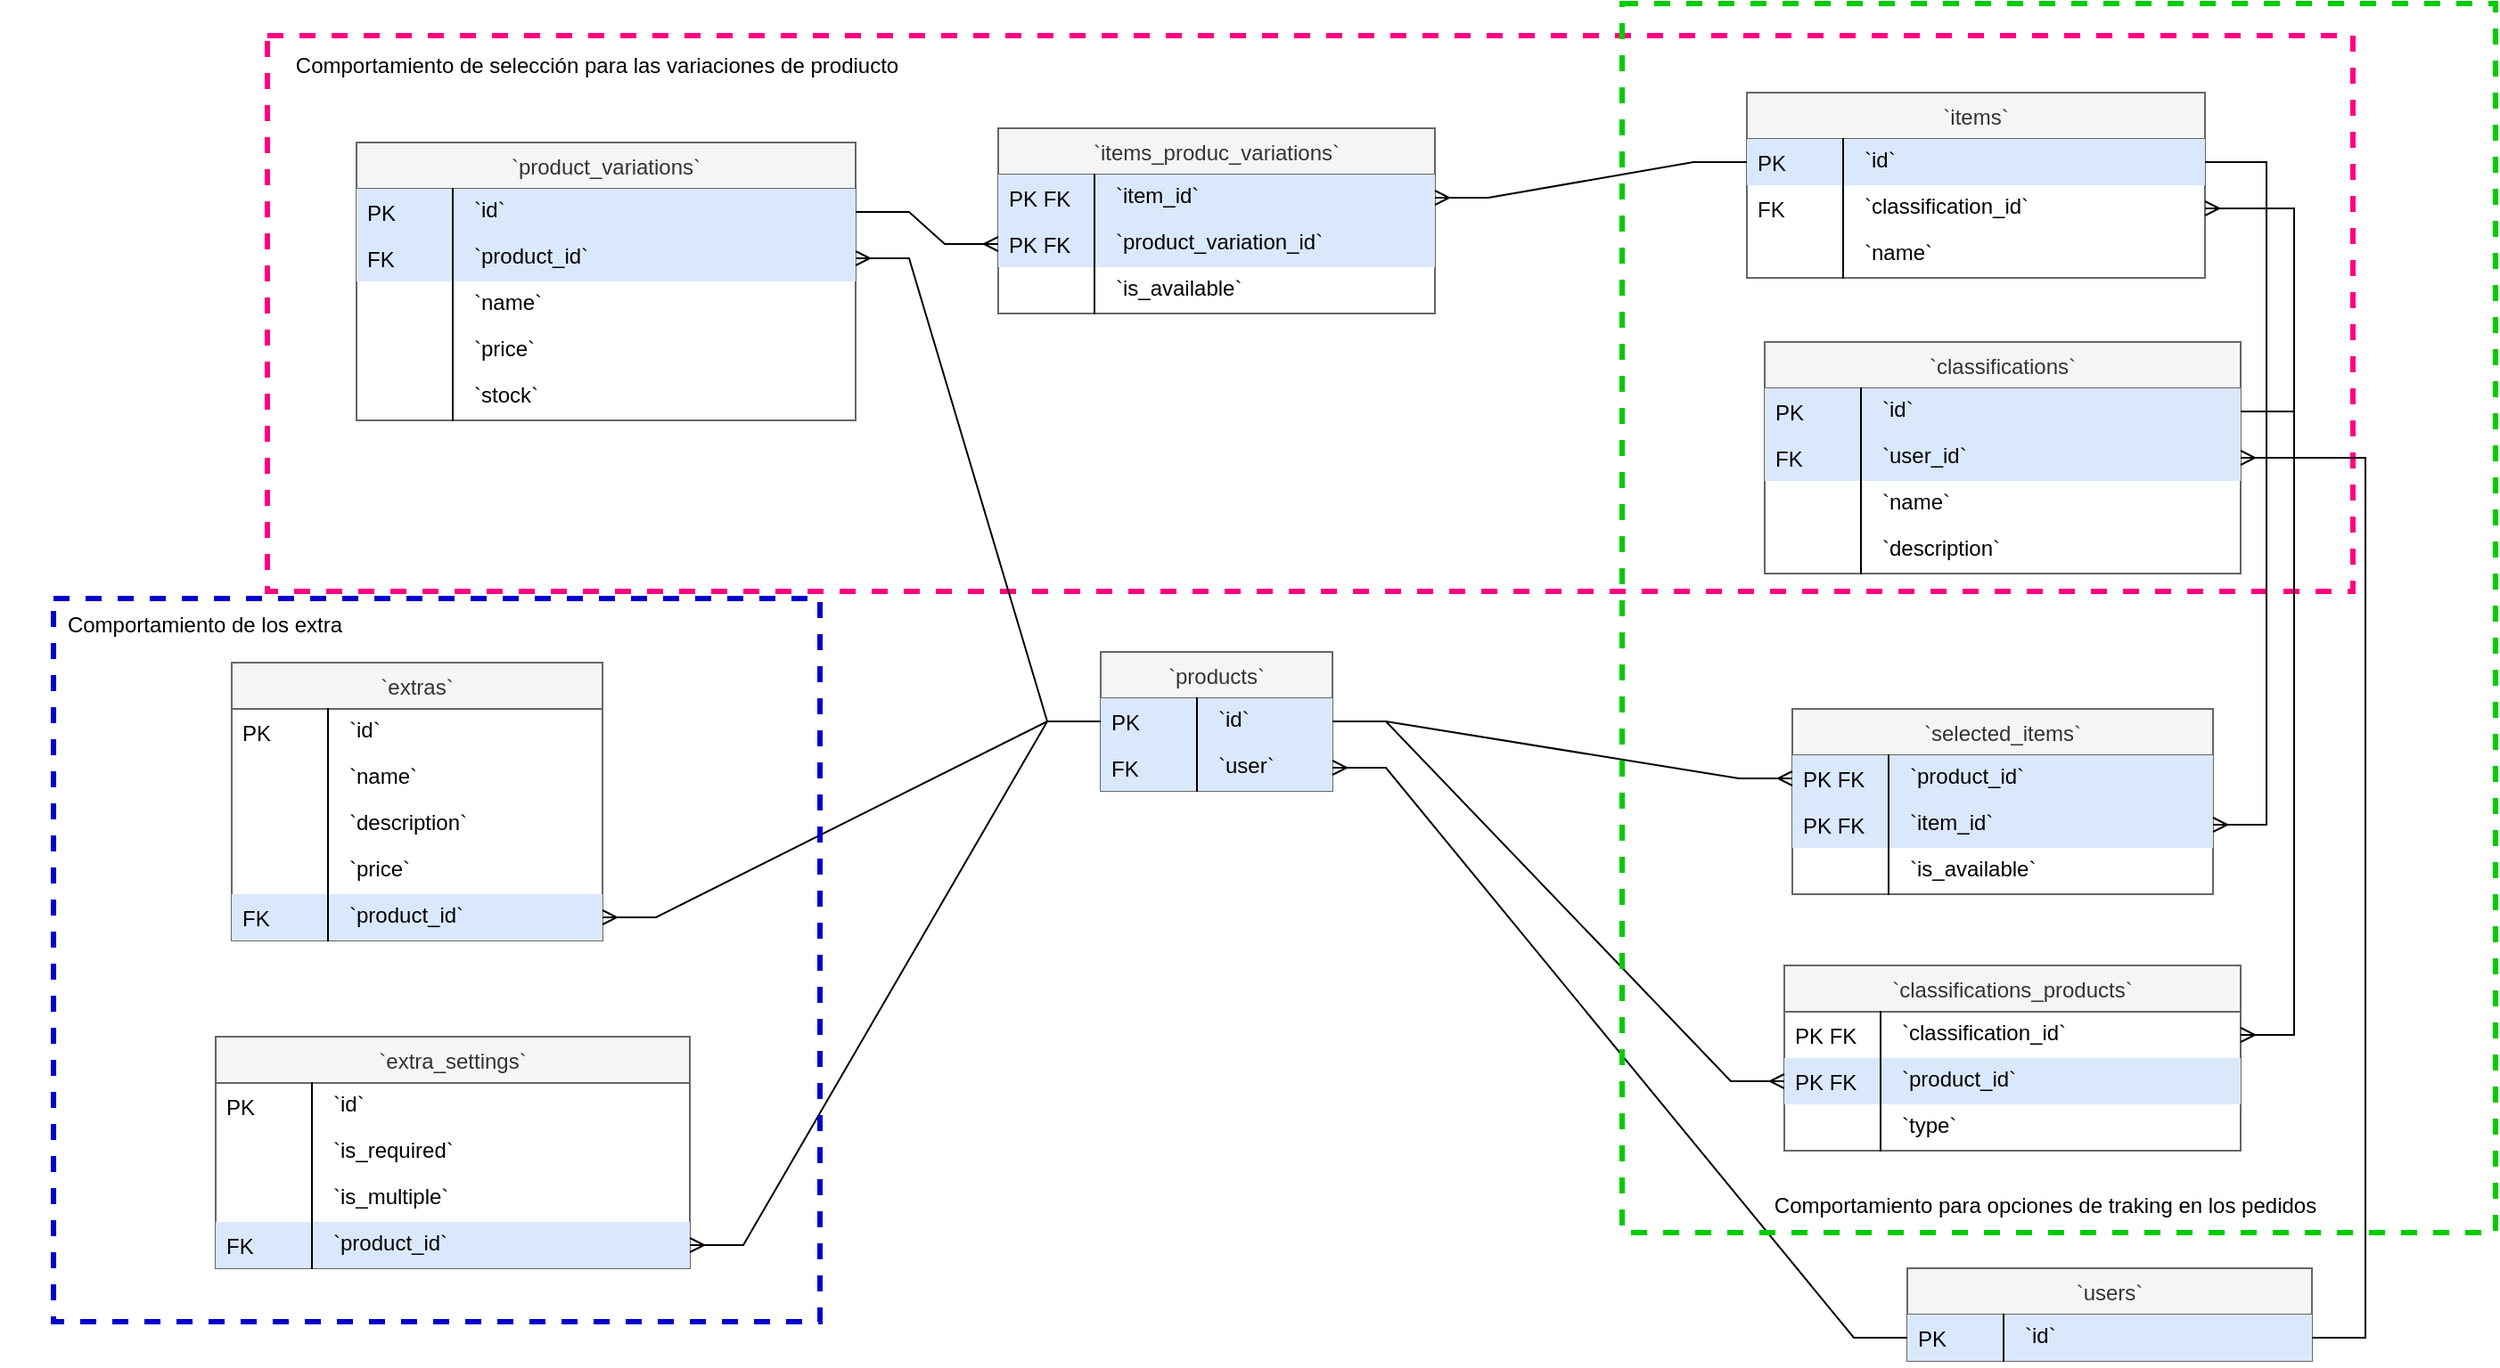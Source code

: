 <mxfile version="20.2.2" type="github"><diagram name="Page-1" id="2ca16b54-16f6-2749-3443-fa8db7711227"><mxGraphModel dx="1925" dy="1266" grid="1" gridSize="10" guides="1" tooltips="1" connect="1" arrows="1" fold="1" page="1" pageScale="1" pageWidth="1100" pageHeight="850" background="none" math="0" shadow="0"><root><mxCell id="0"/><mxCell id="1" parent="0"/><mxCell id="SzxPmB_g6BDU-4XdI-KN-95" value="" style="rounded=0;whiteSpace=wrap;html=1;strokeColor=#FF0080;fillColor=none;strokeWidth=3;dashed=1;" parent="1" vertex="1"><mxGeometry x="-380" y="-262" width="1170" height="312" as="geometry"/></mxCell><mxCell id="SzxPmB_g6BDU-4XdI-KN-1" value="`products`" style="swimlane;fontStyle=0;childLayout=stackLayout;horizontal=1;startSize=26;fillColor=#f5f5f5;horizontalStack=0;resizeParent=1;resizeLast=0;collapsible=1;marginBottom=0;swimlaneFillColor=default;align=center;fontColor=#333333;strokeColor=#666666;" parent="1" vertex="1"><mxGeometry x="87.5" y="84" width="130" height="78" as="geometry"/></mxCell><mxCell id="SzxPmB_g6BDU-4XdI-KN-2" value="`id`" style="shape=partialRectangle;top=0;left=0;right=0;bottom=0;align=left;verticalAlign=top;spacingTop=-2;fillColor=#dae8fc;spacingLeft=64;spacingRight=4;overflow=hidden;rotatable=0;points=[[0,0.5],[1,0.5]];portConstraint=eastwest;dropTarget=0;strokeColor=#6c8ebf;" parent="SzxPmB_g6BDU-4XdI-KN-1" vertex="1"><mxGeometry y="26" width="130" height="26" as="geometry"/></mxCell><mxCell id="SzxPmB_g6BDU-4XdI-KN-3" value="PK" style="shape=partialRectangle;top=0;left=0;bottom=0;fillColor=none;align=left;verticalAlign=middle;spacingLeft=4;spacingRight=4;overflow=hidden;rotatable=180;points=[];portConstraint=eastwest;part=1;" parent="SzxPmB_g6BDU-4XdI-KN-2" vertex="1" connectable="0"><mxGeometry width="54" height="26" as="geometry"/></mxCell><mxCell id="SzxPmB_g6BDU-4XdI-KN-4" value="`user`" style="shape=partialRectangle;top=0;left=0;right=0;bottom=0;align=left;verticalAlign=top;spacingTop=-2;fillColor=#dae8fc;spacingLeft=64;spacingRight=4;overflow=hidden;rotatable=0;points=[[0,0.5],[1,0.5]];portConstraint=eastwest;dropTarget=0;strokeColor=#6c8ebf;" parent="SzxPmB_g6BDU-4XdI-KN-1" vertex="1"><mxGeometry y="52" width="130" height="26" as="geometry"/></mxCell><mxCell id="SzxPmB_g6BDU-4XdI-KN-5" value="FK" style="shape=partialRectangle;top=0;left=0;bottom=0;fillColor=none;align=left;verticalAlign=middle;spacingLeft=4;spacingRight=4;overflow=hidden;rotatable=180;points=[];portConstraint=eastwest;part=1;" parent="SzxPmB_g6BDU-4XdI-KN-4" vertex="1" connectable="0"><mxGeometry width="54" height="26" as="geometry"/></mxCell><mxCell id="SzxPmB_g6BDU-4XdI-KN-6" value="`users`" style="swimlane;fontStyle=0;childLayout=stackLayout;horizontal=1;startSize=26;fillColor=#f5f5f5;horizontalStack=0;resizeParent=1;resizeLast=0;collapsible=1;marginBottom=0;swimlaneFillColor=default;align=center;fontColor=#333333;strokeColor=#666666;" parent="1" vertex="1"><mxGeometry x="540" y="430" width="227" height="52" as="geometry"/></mxCell><mxCell id="SzxPmB_g6BDU-4XdI-KN-7" value="`id`" style="shape=partialRectangle;top=0;left=0;right=0;bottom=0;align=left;verticalAlign=top;spacingTop=-2;fillColor=#dae8fc;spacingLeft=64;spacingRight=4;overflow=hidden;rotatable=0;points=[[0,0.5],[1,0.5]];portConstraint=eastwest;dropTarget=0;strokeColor=#6c8ebf;" parent="SzxPmB_g6BDU-4XdI-KN-6" vertex="1"><mxGeometry y="26" width="227" height="26" as="geometry"/></mxCell><mxCell id="SzxPmB_g6BDU-4XdI-KN-8" value="PK" style="shape=partialRectangle;top=0;left=0;bottom=0;fillColor=none;align=left;verticalAlign=middle;spacingLeft=4;spacingRight=4;overflow=hidden;rotatable=180;points=[];portConstraint=eastwest;part=1;" parent="SzxPmB_g6BDU-4XdI-KN-7" vertex="1" connectable="0"><mxGeometry width="54" height="26" as="geometry"/></mxCell><mxCell id="SzxPmB_g6BDU-4XdI-KN-9" value="`extras`" style="swimlane;fontStyle=0;childLayout=stackLayout;horizontal=1;startSize=26;fillColor=#f5f5f5;horizontalStack=0;resizeParent=1;resizeLast=0;collapsible=1;marginBottom=0;swimlaneFillColor=default;align=center;fontColor=#333333;strokeColor=#666666;" parent="1" vertex="1"><mxGeometry x="-400" y="90" width="208" height="156" as="geometry"/></mxCell><mxCell id="SzxPmB_g6BDU-4XdI-KN-10" value="`id`" style="shape=partialRectangle;top=0;left=0;right=0;bottom=0;align=left;verticalAlign=top;spacingTop=-2;fillColor=none;spacingLeft=64;spacingRight=4;overflow=hidden;rotatable=0;points=[[0,0.5],[1,0.5]];portConstraint=eastwest;dropTarget=0;" parent="SzxPmB_g6BDU-4XdI-KN-9" vertex="1"><mxGeometry y="26" width="208" height="26" as="geometry"/></mxCell><mxCell id="SzxPmB_g6BDU-4XdI-KN-11" value="PK" style="shape=partialRectangle;top=0;left=0;bottom=0;fillColor=none;align=left;verticalAlign=middle;spacingLeft=4;spacingRight=4;overflow=hidden;rotatable=180;points=[];portConstraint=eastwest;part=1;" parent="SzxPmB_g6BDU-4XdI-KN-10" vertex="1" connectable="0"><mxGeometry width="54" height="26" as="geometry"/></mxCell><mxCell id="SzxPmB_g6BDU-4XdI-KN-12" value="`name`" style="shape=partialRectangle;top=0;left=0;right=0;bottom=0;align=left;verticalAlign=top;spacingTop=-2;fillColor=none;spacingLeft=64;spacingRight=4;overflow=hidden;rotatable=0;points=[[0,0.5],[1,0.5]];portConstraint=eastwest;dropTarget=0;" parent="SzxPmB_g6BDU-4XdI-KN-9" vertex="1"><mxGeometry y="52" width="208" height="26" as="geometry"/></mxCell><mxCell id="SzxPmB_g6BDU-4XdI-KN-13" value="" style="shape=partialRectangle;top=0;left=0;bottom=0;fillColor=none;align=left;verticalAlign=middle;spacingLeft=4;spacingRight=4;overflow=hidden;rotatable=180;points=[];portConstraint=eastwest;part=1;" parent="SzxPmB_g6BDU-4XdI-KN-12" vertex="1" connectable="0"><mxGeometry width="54" height="26" as="geometry"/></mxCell><mxCell id="SzxPmB_g6BDU-4XdI-KN-14" value="`description`" style="shape=partialRectangle;top=0;left=0;right=0;bottom=0;align=left;verticalAlign=top;spacingTop=-2;fillColor=none;spacingLeft=64;spacingRight=4;overflow=hidden;rotatable=0;points=[[0,0.5],[1,0.5]];portConstraint=eastwest;dropTarget=0;" parent="SzxPmB_g6BDU-4XdI-KN-9" vertex="1"><mxGeometry y="78" width="208" height="26" as="geometry"/></mxCell><mxCell id="SzxPmB_g6BDU-4XdI-KN-15" value="" style="shape=partialRectangle;top=0;left=0;bottom=0;fillColor=none;align=left;verticalAlign=middle;spacingLeft=4;spacingRight=4;overflow=hidden;rotatable=180;points=[];portConstraint=eastwest;part=1;" parent="SzxPmB_g6BDU-4XdI-KN-14" vertex="1" connectable="0"><mxGeometry width="54" height="26" as="geometry"/></mxCell><mxCell id="SzxPmB_g6BDU-4XdI-KN-16" value="`price`" style="shape=partialRectangle;top=0;left=0;right=0;bottom=0;align=left;verticalAlign=top;spacingTop=-2;fillColor=none;spacingLeft=64;spacingRight=4;overflow=hidden;rotatable=0;points=[[0,0.5],[1,0.5]];portConstraint=eastwest;dropTarget=0;" parent="SzxPmB_g6BDU-4XdI-KN-9" vertex="1"><mxGeometry y="104" width="208" height="26" as="geometry"/></mxCell><mxCell id="SzxPmB_g6BDU-4XdI-KN-17" value="" style="shape=partialRectangle;top=0;left=0;bottom=0;fillColor=none;align=left;verticalAlign=middle;spacingLeft=4;spacingRight=4;overflow=hidden;rotatable=180;points=[];portConstraint=eastwest;part=1;" parent="SzxPmB_g6BDU-4XdI-KN-16" vertex="1" connectable="0"><mxGeometry width="54" height="26" as="geometry"/></mxCell><mxCell id="SzxPmB_g6BDU-4XdI-KN-18" value="`product_id`" style="shape=partialRectangle;top=0;left=0;right=0;bottom=0;align=left;verticalAlign=top;spacingTop=-2;fillColor=#dae8fc;spacingLeft=64;spacingRight=4;overflow=hidden;rotatable=0;points=[[0,0.5],[1,0.5]];portConstraint=eastwest;dropTarget=0;strokeColor=#6c8ebf;" parent="SzxPmB_g6BDU-4XdI-KN-9" vertex="1"><mxGeometry y="130" width="208" height="26" as="geometry"/></mxCell><mxCell id="SzxPmB_g6BDU-4XdI-KN-19" value="FK" style="shape=partialRectangle;top=0;left=0;bottom=0;fillColor=none;align=left;verticalAlign=middle;spacingLeft=4;spacingRight=4;overflow=hidden;rotatable=180;points=[];portConstraint=eastwest;part=1;" parent="SzxPmB_g6BDU-4XdI-KN-18" vertex="1" connectable="0"><mxGeometry width="54" height="26" as="geometry"/></mxCell><mxCell id="SzxPmB_g6BDU-4XdI-KN-20" value="`extra_settings`" style="swimlane;fontStyle=0;childLayout=stackLayout;horizontal=1;startSize=26;fillColor=#f5f5f5;horizontalStack=0;resizeParent=1;resizeLast=0;collapsible=1;marginBottom=0;swimlaneFillColor=default;align=center;fontColor=#333333;strokeColor=#666666;" parent="1" vertex="1"><mxGeometry x="-409" y="300" width="266" height="130" as="geometry"/></mxCell><mxCell id="SzxPmB_g6BDU-4XdI-KN-21" value="`id`" style="shape=partialRectangle;top=0;left=0;right=0;bottom=0;align=left;verticalAlign=top;spacingTop=-2;fillColor=none;spacingLeft=64;spacingRight=4;overflow=hidden;rotatable=0;points=[[0,0.5],[1,0.5]];portConstraint=eastwest;dropTarget=0;" parent="SzxPmB_g6BDU-4XdI-KN-20" vertex="1"><mxGeometry y="26" width="266" height="26" as="geometry"/></mxCell><mxCell id="SzxPmB_g6BDU-4XdI-KN-22" value="PK" style="shape=partialRectangle;top=0;left=0;bottom=0;fillColor=none;align=left;verticalAlign=middle;spacingLeft=4;spacingRight=4;overflow=hidden;rotatable=180;points=[];portConstraint=eastwest;part=1;" parent="SzxPmB_g6BDU-4XdI-KN-21" vertex="1" connectable="0"><mxGeometry width="54" height="26" as="geometry"/></mxCell><mxCell id="SzxPmB_g6BDU-4XdI-KN-23" value="`is_required`" style="shape=partialRectangle;top=0;left=0;right=0;bottom=0;align=left;verticalAlign=top;spacingTop=-2;fillColor=none;spacingLeft=64;spacingRight=4;overflow=hidden;rotatable=0;points=[[0,0.5],[1,0.5]];portConstraint=eastwest;dropTarget=0;" parent="SzxPmB_g6BDU-4XdI-KN-20" vertex="1"><mxGeometry y="52" width="266" height="26" as="geometry"/></mxCell><mxCell id="SzxPmB_g6BDU-4XdI-KN-24" value="" style="shape=partialRectangle;top=0;left=0;bottom=0;fillColor=none;align=left;verticalAlign=middle;spacingLeft=4;spacingRight=4;overflow=hidden;rotatable=180;points=[];portConstraint=eastwest;part=1;" parent="SzxPmB_g6BDU-4XdI-KN-23" vertex="1" connectable="0"><mxGeometry width="54" height="26" as="geometry"/></mxCell><mxCell id="SzxPmB_g6BDU-4XdI-KN-25" value="`is_multiple`" style="shape=partialRectangle;top=0;left=0;right=0;bottom=0;align=left;verticalAlign=top;spacingTop=-2;fillColor=none;spacingLeft=64;spacingRight=4;overflow=hidden;rotatable=0;points=[[0,0.5],[1,0.5]];portConstraint=eastwest;dropTarget=0;" parent="SzxPmB_g6BDU-4XdI-KN-20" vertex="1"><mxGeometry y="78" width="266" height="26" as="geometry"/></mxCell><mxCell id="SzxPmB_g6BDU-4XdI-KN-26" value="" style="shape=partialRectangle;top=0;left=0;bottom=0;fillColor=none;align=left;verticalAlign=middle;spacingLeft=4;spacingRight=4;overflow=hidden;rotatable=180;points=[];portConstraint=eastwest;part=1;" parent="SzxPmB_g6BDU-4XdI-KN-25" vertex="1" connectable="0"><mxGeometry width="54" height="26" as="geometry"/></mxCell><mxCell id="SzxPmB_g6BDU-4XdI-KN-27" value="`product_id`" style="shape=partialRectangle;top=0;left=0;right=0;bottom=0;align=left;verticalAlign=top;spacingTop=-2;fillColor=#dae8fc;spacingLeft=64;spacingRight=4;overflow=hidden;rotatable=0;points=[[0,0.5],[1,0.5]];portConstraint=eastwest;dropTarget=0;strokeColor=#6c8ebf;" parent="SzxPmB_g6BDU-4XdI-KN-20" vertex="1"><mxGeometry y="104" width="266" height="26" as="geometry"/></mxCell><mxCell id="SzxPmB_g6BDU-4XdI-KN-28" value="FK" style="shape=partialRectangle;top=0;left=0;bottom=0;fillColor=none;align=left;verticalAlign=middle;spacingLeft=4;spacingRight=4;overflow=hidden;rotatable=180;points=[];portConstraint=eastwest;part=1;" parent="SzxPmB_g6BDU-4XdI-KN-27" vertex="1" connectable="0"><mxGeometry width="54" height="26" as="geometry"/></mxCell><mxCell id="SzxPmB_g6BDU-4XdI-KN-29" value="`classifications`" style="swimlane;fontStyle=0;childLayout=stackLayout;horizontal=1;startSize=26;fillColor=#f5f5f5;horizontalStack=0;resizeParent=1;resizeLast=0;collapsible=1;marginBottom=0;swimlaneFillColor=default;align=center;fontColor=#333333;strokeColor=#666666;" parent="1" vertex="1"><mxGeometry x="460" y="-90" width="267" height="130" as="geometry"/></mxCell><mxCell id="SzxPmB_g6BDU-4XdI-KN-30" value="`id`" style="shape=partialRectangle;top=0;left=0;right=0;bottom=0;align=left;verticalAlign=top;spacingTop=-2;fillColor=#dae8fc;spacingLeft=64;spacingRight=4;overflow=hidden;rotatable=0;points=[[0,0.5],[1,0.5]];portConstraint=eastwest;dropTarget=0;strokeColor=#6c8ebf;" parent="SzxPmB_g6BDU-4XdI-KN-29" vertex="1"><mxGeometry y="26" width="267" height="26" as="geometry"/></mxCell><mxCell id="SzxPmB_g6BDU-4XdI-KN-31" value="PK" style="shape=partialRectangle;top=0;left=0;bottom=0;fillColor=none;align=left;verticalAlign=middle;spacingLeft=4;spacingRight=4;overflow=hidden;rotatable=180;points=[];portConstraint=eastwest;part=1;" parent="SzxPmB_g6BDU-4XdI-KN-30" vertex="1" connectable="0"><mxGeometry width="54" height="26" as="geometry"/></mxCell><mxCell id="SzxPmB_g6BDU-4XdI-KN-32" value="`user_id`" style="shape=partialRectangle;top=0;left=0;right=0;bottom=0;align=left;verticalAlign=top;spacingTop=-2;fillColor=#dae8fc;spacingLeft=64;spacingRight=4;overflow=hidden;rotatable=0;points=[[0,0.5],[1,0.5]];portConstraint=eastwest;dropTarget=0;strokeColor=#6c8ebf;" parent="SzxPmB_g6BDU-4XdI-KN-29" vertex="1"><mxGeometry y="52" width="267" height="26" as="geometry"/></mxCell><mxCell id="SzxPmB_g6BDU-4XdI-KN-33" value="FK" style="shape=partialRectangle;top=0;left=0;bottom=0;fillColor=none;align=left;verticalAlign=middle;spacingLeft=4;spacingRight=4;overflow=hidden;rotatable=180;points=[];portConstraint=eastwest;part=1;" parent="SzxPmB_g6BDU-4XdI-KN-32" vertex="1" connectable="0"><mxGeometry width="54" height="26" as="geometry"/></mxCell><mxCell id="SzxPmB_g6BDU-4XdI-KN-34" value="`name`" style="shape=partialRectangle;top=0;left=0;right=0;bottom=0;align=left;verticalAlign=top;spacingTop=-2;fillColor=none;spacingLeft=64;spacingRight=4;overflow=hidden;rotatable=0;points=[[0,0.5],[1,0.5]];portConstraint=eastwest;dropTarget=0;" parent="SzxPmB_g6BDU-4XdI-KN-29" vertex="1"><mxGeometry y="78" width="267" height="26" as="geometry"/></mxCell><mxCell id="SzxPmB_g6BDU-4XdI-KN-35" value="" style="shape=partialRectangle;top=0;left=0;bottom=0;fillColor=none;align=left;verticalAlign=middle;spacingLeft=4;spacingRight=4;overflow=hidden;rotatable=180;points=[];portConstraint=eastwest;part=1;" parent="SzxPmB_g6BDU-4XdI-KN-34" vertex="1" connectable="0"><mxGeometry width="54" height="26" as="geometry"/></mxCell><mxCell id="SzxPmB_g6BDU-4XdI-KN-36" value="`description`" style="shape=partialRectangle;top=0;left=0;right=0;bottom=0;align=left;verticalAlign=top;spacingTop=-2;fillColor=none;spacingLeft=64;spacingRight=4;overflow=hidden;rotatable=0;points=[[0,0.5],[1,0.5]];portConstraint=eastwest;dropTarget=0;" parent="SzxPmB_g6BDU-4XdI-KN-29" vertex="1"><mxGeometry y="104" width="267" height="26" as="geometry"/></mxCell><mxCell id="SzxPmB_g6BDU-4XdI-KN-37" value="" style="shape=partialRectangle;top=0;left=0;bottom=0;fillColor=none;align=left;verticalAlign=middle;spacingLeft=4;spacingRight=4;overflow=hidden;rotatable=180;points=[];portConstraint=eastwest;part=1;" parent="SzxPmB_g6BDU-4XdI-KN-36" vertex="1" connectable="0"><mxGeometry width="54" height="26" as="geometry"/></mxCell><mxCell id="SzxPmB_g6BDU-4XdI-KN-38" value="`items`" style="swimlane;fontStyle=0;childLayout=stackLayout;horizontal=1;startSize=26;horizontalStack=0;resizeParent=1;resizeLast=0;collapsible=1;marginBottom=0;swimlaneFillColor=default;align=center;fillColor=#f5f5f5;fontColor=#333333;strokeColor=#666666;" parent="1" vertex="1"><mxGeometry x="450" y="-230" width="257" height="104" as="geometry"/></mxCell><mxCell id="SzxPmB_g6BDU-4XdI-KN-39" value="`id`" style="shape=partialRectangle;top=0;left=0;right=0;bottom=0;align=left;verticalAlign=top;spacingTop=-2;fillColor=#dae8fc;spacingLeft=64;spacingRight=4;overflow=hidden;rotatable=0;points=[[0,0.5],[1,0.5]];portConstraint=eastwest;dropTarget=0;strokeColor=#6c8ebf;" parent="SzxPmB_g6BDU-4XdI-KN-38" vertex="1"><mxGeometry y="26" width="257" height="26" as="geometry"/></mxCell><mxCell id="SzxPmB_g6BDU-4XdI-KN-40" value="PK" style="shape=partialRectangle;top=0;left=0;bottom=0;fillColor=none;align=left;verticalAlign=middle;spacingLeft=4;spacingRight=4;overflow=hidden;rotatable=180;points=[];portConstraint=eastwest;part=1;" parent="SzxPmB_g6BDU-4XdI-KN-39" vertex="1" connectable="0"><mxGeometry width="54" height="26" as="geometry"/></mxCell><mxCell id="SzxPmB_g6BDU-4XdI-KN-41" value="`classification_id`" style="shape=partialRectangle;top=0;left=0;right=0;bottom=0;align=left;verticalAlign=top;spacingTop=-2;fillColor=none;spacingLeft=64;spacingRight=4;overflow=hidden;rotatable=0;points=[[0,0.5],[1,0.5]];portConstraint=eastwest;dropTarget=0;" parent="SzxPmB_g6BDU-4XdI-KN-38" vertex="1"><mxGeometry y="52" width="257" height="26" as="geometry"/></mxCell><mxCell id="SzxPmB_g6BDU-4XdI-KN-42" value="FK" style="shape=partialRectangle;top=0;left=0;bottom=0;fillColor=none;align=left;verticalAlign=middle;spacingLeft=4;spacingRight=4;overflow=hidden;rotatable=180;points=[];portConstraint=eastwest;part=1;" parent="SzxPmB_g6BDU-4XdI-KN-41" vertex="1" connectable="0"><mxGeometry width="54" height="26" as="geometry"/></mxCell><mxCell id="SzxPmB_g6BDU-4XdI-KN-43" value="`name`" style="shape=partialRectangle;top=0;left=0;right=0;bottom=0;align=left;verticalAlign=top;spacingTop=-2;fillColor=none;spacingLeft=64;spacingRight=4;overflow=hidden;rotatable=0;points=[[0,0.5],[1,0.5]];portConstraint=eastwest;dropTarget=0;" parent="SzxPmB_g6BDU-4XdI-KN-38" vertex="1"><mxGeometry y="78" width="257" height="26" as="geometry"/></mxCell><mxCell id="SzxPmB_g6BDU-4XdI-KN-44" value="" style="shape=partialRectangle;top=0;left=0;bottom=0;fillColor=none;align=left;verticalAlign=middle;spacingLeft=4;spacingRight=4;overflow=hidden;rotatable=180;points=[];portConstraint=eastwest;part=1;" parent="SzxPmB_g6BDU-4XdI-KN-43" vertex="1" connectable="0"><mxGeometry width="54" height="26" as="geometry"/></mxCell><mxCell id="SzxPmB_g6BDU-4XdI-KN-52" value="`selected_items`" style="swimlane;fontStyle=0;childLayout=stackLayout;horizontal=1;startSize=26;fillColor=#f5f5f5;horizontalStack=0;resizeParent=1;resizeLast=0;collapsible=1;marginBottom=0;swimlaneFillColor=default;align=center;fontColor=#333333;strokeColor=#666666;" parent="1" vertex="1"><mxGeometry x="475.5" y="116" width="236" height="104" as="geometry"/></mxCell><mxCell id="SzxPmB_g6BDU-4XdI-KN-53" value="`product_id`" style="shape=partialRectangle;top=0;left=0;right=0;bottom=0;align=left;verticalAlign=top;spacingTop=-2;fillColor=#dae8fc;spacingLeft=64;spacingRight=4;overflow=hidden;rotatable=0;points=[[0,0.5],[1,0.5]];portConstraint=eastwest;dropTarget=0;strokeColor=#6c8ebf;" parent="SzxPmB_g6BDU-4XdI-KN-52" vertex="1"><mxGeometry y="26" width="236" height="26" as="geometry"/></mxCell><mxCell id="SzxPmB_g6BDU-4XdI-KN-54" value="PK FK" style="shape=partialRectangle;top=0;left=0;bottom=0;fillColor=none;align=left;verticalAlign=middle;spacingLeft=4;spacingRight=4;overflow=hidden;rotatable=180;points=[];portConstraint=eastwest;part=1;" parent="SzxPmB_g6BDU-4XdI-KN-53" vertex="1" connectable="0"><mxGeometry width="54" height="26" as="geometry"/></mxCell><mxCell id="SzxPmB_g6BDU-4XdI-KN-55" value="`item_id`" style="shape=partialRectangle;top=0;left=0;right=0;bottom=0;align=left;verticalAlign=top;spacingTop=-2;fillColor=#dae8fc;spacingLeft=64;spacingRight=4;overflow=hidden;rotatable=0;points=[[0,0.5],[1,0.5]];portConstraint=eastwest;dropTarget=0;strokeColor=#6c8ebf;" parent="SzxPmB_g6BDU-4XdI-KN-52" vertex="1"><mxGeometry y="52" width="236" height="26" as="geometry"/></mxCell><mxCell id="SzxPmB_g6BDU-4XdI-KN-56" value="PK FK" style="shape=partialRectangle;top=0;left=0;bottom=0;fillColor=none;align=left;verticalAlign=middle;spacingLeft=4;spacingRight=4;overflow=hidden;rotatable=180;points=[];portConstraint=eastwest;part=1;" parent="SzxPmB_g6BDU-4XdI-KN-55" vertex="1" connectable="0"><mxGeometry width="54" height="26" as="geometry"/></mxCell><mxCell id="SzxPmB_g6BDU-4XdI-KN-57" value="`is_available`" style="shape=partialRectangle;top=0;left=0;right=0;bottom=0;align=left;verticalAlign=top;spacingTop=-2;fillColor=none;spacingLeft=64;spacingRight=4;overflow=hidden;rotatable=0;points=[[0,0.5],[1,0.5]];portConstraint=eastwest;dropTarget=0;" parent="SzxPmB_g6BDU-4XdI-KN-52" vertex="1"><mxGeometry y="78" width="236" height="26" as="geometry"/></mxCell><mxCell id="SzxPmB_g6BDU-4XdI-KN-58" value="" style="shape=partialRectangle;top=0;left=0;bottom=0;fillColor=none;align=left;verticalAlign=middle;spacingLeft=4;spacingRight=4;overflow=hidden;rotatable=180;points=[];portConstraint=eastwest;part=1;" parent="SzxPmB_g6BDU-4XdI-KN-57" vertex="1" connectable="0"><mxGeometry width="54" height="26" as="geometry"/></mxCell><mxCell id="SzxPmB_g6BDU-4XdI-KN-59" value="`product_variations`" style="swimlane;fontStyle=0;childLayout=stackLayout;horizontal=1;startSize=26;fillColor=#f5f5f5;horizontalStack=0;resizeParent=1;resizeLast=0;collapsible=1;marginBottom=0;swimlaneFillColor=default;align=center;fontColor=#333333;strokeColor=#666666;" parent="1" vertex="1"><mxGeometry x="-330" y="-202" width="280" height="156" as="geometry"/></mxCell><mxCell id="SzxPmB_g6BDU-4XdI-KN-60" value="`id`" style="shape=partialRectangle;top=0;left=0;right=0;bottom=0;align=left;verticalAlign=top;spacingTop=-2;fillColor=#dae8fc;spacingLeft=64;spacingRight=4;overflow=hidden;rotatable=0;points=[[0,0.5],[1,0.5]];portConstraint=eastwest;dropTarget=0;strokeColor=#6c8ebf;" parent="SzxPmB_g6BDU-4XdI-KN-59" vertex="1"><mxGeometry y="26" width="280" height="26" as="geometry"/></mxCell><mxCell id="SzxPmB_g6BDU-4XdI-KN-61" value="PK" style="shape=partialRectangle;top=0;left=0;bottom=0;fillColor=none;align=left;verticalAlign=middle;spacingLeft=4;spacingRight=4;overflow=hidden;rotatable=180;points=[];portConstraint=eastwest;part=1;" parent="SzxPmB_g6BDU-4XdI-KN-60" vertex="1" connectable="0"><mxGeometry width="54" height="26" as="geometry"/></mxCell><mxCell id="SzxPmB_g6BDU-4XdI-KN-62" value="`product_id`" style="shape=partialRectangle;top=0;left=0;right=0;bottom=0;align=left;verticalAlign=top;spacingTop=-2;fillColor=#dae8fc;spacingLeft=64;spacingRight=4;overflow=hidden;rotatable=0;points=[[0,0.5],[1,0.5]];portConstraint=eastwest;dropTarget=0;strokeColor=#6c8ebf;" parent="SzxPmB_g6BDU-4XdI-KN-59" vertex="1"><mxGeometry y="52" width="280" height="26" as="geometry"/></mxCell><mxCell id="SzxPmB_g6BDU-4XdI-KN-63" value="FK" style="shape=partialRectangle;top=0;left=0;bottom=0;fillColor=none;align=left;verticalAlign=middle;spacingLeft=4;spacingRight=4;overflow=hidden;rotatable=180;points=[];portConstraint=eastwest;part=1;" parent="SzxPmB_g6BDU-4XdI-KN-62" vertex="1" connectable="0"><mxGeometry width="54" height="26" as="geometry"/></mxCell><mxCell id="SzxPmB_g6BDU-4XdI-KN-64" value="`name`" style="shape=partialRectangle;top=0;left=0;right=0;bottom=0;align=left;verticalAlign=top;spacingTop=-2;fillColor=none;spacingLeft=64;spacingRight=4;overflow=hidden;rotatable=0;points=[[0,0.5],[1,0.5]];portConstraint=eastwest;dropTarget=0;" parent="SzxPmB_g6BDU-4XdI-KN-59" vertex="1"><mxGeometry y="78" width="280" height="26" as="geometry"/></mxCell><mxCell id="SzxPmB_g6BDU-4XdI-KN-65" value="" style="shape=partialRectangle;top=0;left=0;bottom=0;fillColor=none;align=left;verticalAlign=middle;spacingLeft=4;spacingRight=4;overflow=hidden;rotatable=180;points=[];portConstraint=eastwest;part=1;" parent="SzxPmB_g6BDU-4XdI-KN-64" vertex="1" connectable="0"><mxGeometry width="54" height="26" as="geometry"/></mxCell><mxCell id="SzxPmB_g6BDU-4XdI-KN-66" value="`price`" style="shape=partialRectangle;top=0;left=0;right=0;bottom=0;align=left;verticalAlign=top;spacingTop=-2;fillColor=none;spacingLeft=64;spacingRight=4;overflow=hidden;rotatable=0;points=[[0,0.5],[1,0.5]];portConstraint=eastwest;dropTarget=0;" parent="SzxPmB_g6BDU-4XdI-KN-59" vertex="1"><mxGeometry y="104" width="280" height="26" as="geometry"/></mxCell><mxCell id="SzxPmB_g6BDU-4XdI-KN-67" value="" style="shape=partialRectangle;top=0;left=0;bottom=0;fillColor=none;align=left;verticalAlign=middle;spacingLeft=4;spacingRight=4;overflow=hidden;rotatable=180;points=[];portConstraint=eastwest;part=1;" parent="SzxPmB_g6BDU-4XdI-KN-66" vertex="1" connectable="0"><mxGeometry width="54" height="26" as="geometry"/></mxCell><mxCell id="SzxPmB_g6BDU-4XdI-KN-68" value="`stock`" style="shape=partialRectangle;top=0;left=0;right=0;bottom=0;align=left;verticalAlign=top;spacingTop=-2;fillColor=none;spacingLeft=64;spacingRight=4;overflow=hidden;rotatable=0;points=[[0,0.5],[1,0.5]];portConstraint=eastwest;dropTarget=0;" parent="SzxPmB_g6BDU-4XdI-KN-59" vertex="1"><mxGeometry y="130" width="280" height="26" as="geometry"/></mxCell><mxCell id="SzxPmB_g6BDU-4XdI-KN-69" value="" style="shape=partialRectangle;top=0;left=0;bottom=0;fillColor=none;align=left;verticalAlign=middle;spacingLeft=4;spacingRight=4;overflow=hidden;rotatable=180;points=[];portConstraint=eastwest;part=1;" parent="SzxPmB_g6BDU-4XdI-KN-68" vertex="1" connectable="0"><mxGeometry width="54" height="26" as="geometry"/></mxCell><mxCell id="SzxPmB_g6BDU-4XdI-KN-70" value="`items_produc_variations`" style="swimlane;fontStyle=0;childLayout=stackLayout;horizontal=1;startSize=26;fillColor=#f5f5f5;horizontalStack=0;resizeParent=1;resizeLast=0;collapsible=1;marginBottom=0;swimlaneFillColor=default;align=center;fontColor=#333333;strokeColor=#666666;" parent="1" vertex="1"><mxGeometry x="30" y="-210" width="245" height="104" as="geometry"/></mxCell><mxCell id="SzxPmB_g6BDU-4XdI-KN-71" value="`item_id`" style="shape=partialRectangle;top=0;left=0;right=0;bottom=0;align=left;verticalAlign=top;spacingTop=-2;fillColor=#dae8fc;spacingLeft=64;spacingRight=4;overflow=hidden;rotatable=0;points=[[0,0.5],[1,0.5]];portConstraint=eastwest;dropTarget=0;strokeColor=#6c8ebf;" parent="SzxPmB_g6BDU-4XdI-KN-70" vertex="1"><mxGeometry y="26" width="245" height="26" as="geometry"/></mxCell><mxCell id="SzxPmB_g6BDU-4XdI-KN-72" value="PK FK" style="shape=partialRectangle;top=0;left=0;bottom=0;fillColor=none;align=left;verticalAlign=middle;spacingLeft=4;spacingRight=4;overflow=hidden;rotatable=180;points=[];portConstraint=eastwest;part=1;" parent="SzxPmB_g6BDU-4XdI-KN-71" vertex="1" connectable="0"><mxGeometry width="54" height="26" as="geometry"/></mxCell><mxCell id="SzxPmB_g6BDU-4XdI-KN-73" value="`product_variation_id`" style="shape=partialRectangle;top=0;left=0;right=0;bottom=0;align=left;verticalAlign=top;spacingTop=-2;fillColor=#dae8fc;spacingLeft=64;spacingRight=4;overflow=hidden;rotatable=0;points=[[0,0.5],[1,0.5]];portConstraint=eastwest;dropTarget=0;strokeColor=#6c8ebf;" parent="SzxPmB_g6BDU-4XdI-KN-70" vertex="1"><mxGeometry y="52" width="245" height="26" as="geometry"/></mxCell><mxCell id="SzxPmB_g6BDU-4XdI-KN-74" value="PK FK" style="shape=partialRectangle;top=0;left=0;bottom=0;fillColor=none;align=left;verticalAlign=middle;spacingLeft=4;spacingRight=4;overflow=hidden;rotatable=180;points=[];portConstraint=eastwest;part=1;" parent="SzxPmB_g6BDU-4XdI-KN-73" vertex="1" connectable="0"><mxGeometry width="54" height="26" as="geometry"/></mxCell><mxCell id="SzxPmB_g6BDU-4XdI-KN-75" value="`is_available`" style="shape=partialRectangle;top=0;left=0;right=0;bottom=0;align=left;verticalAlign=top;spacingTop=-2;fillColor=none;spacingLeft=64;spacingRight=4;overflow=hidden;rotatable=0;points=[[0,0.5],[1,0.5]];portConstraint=eastwest;dropTarget=0;" parent="SzxPmB_g6BDU-4XdI-KN-70" vertex="1"><mxGeometry y="78" width="245" height="26" as="geometry"/></mxCell><mxCell id="SzxPmB_g6BDU-4XdI-KN-76" value="" style="shape=partialRectangle;top=0;left=0;bottom=0;fillColor=none;align=left;verticalAlign=middle;spacingLeft=4;spacingRight=4;overflow=hidden;rotatable=180;points=[];portConstraint=eastwest;part=1;" parent="SzxPmB_g6BDU-4XdI-KN-75" vertex="1" connectable="0"><mxGeometry width="54" height="26" as="geometry"/></mxCell><mxCell id="SzxPmB_g6BDU-4XdI-KN-77" style="edgeStyle=entityRelationEdgeStyle;rounded=0;orthogonalLoop=1;jettySize=auto;html=1;endArrow=ERmany;endFill=0;" parent="1" source="SzxPmB_g6BDU-4XdI-KN-7" target="SzxPmB_g6BDU-4XdI-KN-4" edge="1"><mxGeometry relative="1" as="geometry"/></mxCell><mxCell id="SzxPmB_g6BDU-4XdI-KN-78" style="edgeStyle=entityRelationEdgeStyle;rounded=0;orthogonalLoop=1;jettySize=auto;html=1;endArrow=ERmany;endFill=0;" parent="1" source="SzxPmB_g6BDU-4XdI-KN-30" target="SzxPmB_g6BDU-4XdI-KN-41" edge="1"><mxGeometry relative="1" as="geometry"/></mxCell><mxCell id="SzxPmB_g6BDU-4XdI-KN-45" value="`classifications_products`" style="swimlane;fontStyle=0;childLayout=stackLayout;horizontal=1;startSize=26;fillColor=#f5f5f5;horizontalStack=0;resizeParent=1;resizeLast=0;collapsible=1;marginBottom=0;swimlaneFillColor=default;align=center;fontColor=#333333;strokeColor=#666666;" parent="1" vertex="1"><mxGeometry x="471" y="260" width="256" height="104" as="geometry"/></mxCell><mxCell id="SzxPmB_g6BDU-4XdI-KN-46" value="`classification_id`" style="shape=partialRectangle;top=0;left=0;right=0;bottom=0;align=left;verticalAlign=top;spacingTop=-2;fillColor=none;spacingLeft=64;spacingRight=4;overflow=hidden;rotatable=0;points=[[0,0.5],[1,0.5]];portConstraint=eastwest;dropTarget=0;" parent="SzxPmB_g6BDU-4XdI-KN-45" vertex="1"><mxGeometry y="26" width="256" height="26" as="geometry"/></mxCell><mxCell id="SzxPmB_g6BDU-4XdI-KN-47" value="PK FK" style="shape=partialRectangle;top=0;left=0;bottom=0;fillColor=none;align=left;verticalAlign=middle;spacingLeft=4;spacingRight=4;overflow=hidden;rotatable=180;points=[];portConstraint=eastwest;part=1;" parent="SzxPmB_g6BDU-4XdI-KN-46" vertex="1" connectable="0"><mxGeometry width="54" height="26" as="geometry"/></mxCell><mxCell id="SzxPmB_g6BDU-4XdI-KN-48" value="`product_id`" style="shape=partialRectangle;top=0;left=0;right=0;bottom=0;align=left;verticalAlign=top;spacingTop=-2;fillColor=#dae8fc;spacingLeft=64;spacingRight=4;overflow=hidden;rotatable=0;points=[[0,0.5],[1,0.5]];portConstraint=eastwest;dropTarget=0;strokeColor=#6c8ebf;" parent="SzxPmB_g6BDU-4XdI-KN-45" vertex="1"><mxGeometry y="52" width="256" height="26" as="geometry"/></mxCell><mxCell id="SzxPmB_g6BDU-4XdI-KN-49" value="PK FK" style="shape=partialRectangle;top=0;left=0;bottom=0;fillColor=none;align=left;verticalAlign=middle;spacingLeft=4;spacingRight=4;overflow=hidden;rotatable=180;points=[];portConstraint=eastwest;part=1;" parent="SzxPmB_g6BDU-4XdI-KN-48" vertex="1" connectable="0"><mxGeometry width="54" height="26" as="geometry"/></mxCell><mxCell id="SzxPmB_g6BDU-4XdI-KN-50" value="`type`" style="shape=partialRectangle;top=0;left=0;right=0;bottom=0;align=left;verticalAlign=top;spacingTop=-2;fillColor=none;spacingLeft=64;spacingRight=4;overflow=hidden;rotatable=0;points=[[0,0.5],[1,0.5]];portConstraint=eastwest;dropTarget=0;" parent="SzxPmB_g6BDU-4XdI-KN-45" vertex="1"><mxGeometry y="78" width="256" height="26" as="geometry"/></mxCell><mxCell id="SzxPmB_g6BDU-4XdI-KN-51" value="" style="shape=partialRectangle;top=0;left=0;bottom=0;fillColor=none;align=left;verticalAlign=middle;spacingLeft=4;spacingRight=4;overflow=hidden;rotatable=180;points=[];portConstraint=eastwest;part=1;" parent="SzxPmB_g6BDU-4XdI-KN-50" vertex="1" connectable="0"><mxGeometry width="54" height="26" as="geometry"/></mxCell><mxCell id="SzxPmB_g6BDU-4XdI-KN-79" style="edgeStyle=entityRelationEdgeStyle;rounded=0;orthogonalLoop=1;jettySize=auto;html=1;endArrow=ERmany;endFill=0;" parent="1" source="SzxPmB_g6BDU-4XdI-KN-30" target="SzxPmB_g6BDU-4XdI-KN-46" edge="1"><mxGeometry relative="1" as="geometry"/></mxCell><mxCell id="SzxPmB_g6BDU-4XdI-KN-82" style="edgeStyle=entityRelationEdgeStyle;rounded=0;orthogonalLoop=1;jettySize=auto;html=1;endArrow=ERmany;endFill=0;" parent="1" source="SzxPmB_g6BDU-4XdI-KN-2" target="SzxPmB_g6BDU-4XdI-KN-48" edge="1"><mxGeometry relative="1" as="geometry"/></mxCell><mxCell id="SzxPmB_g6BDU-4XdI-KN-84" style="edgeStyle=entityRelationEdgeStyle;rounded=0;orthogonalLoop=1;jettySize=auto;html=1;endArrow=ERmany;endFill=0;" parent="1" source="SzxPmB_g6BDU-4XdI-KN-2" target="SzxPmB_g6BDU-4XdI-KN-53" edge="1"><mxGeometry relative="1" as="geometry"/></mxCell><mxCell id="SzxPmB_g6BDU-4XdI-KN-85" style="edgeStyle=entityRelationEdgeStyle;rounded=0;orthogonalLoop=1;jettySize=auto;html=1;endArrow=ERmany;endFill=0;" parent="1" source="SzxPmB_g6BDU-4XdI-KN-2" target="SzxPmB_g6BDU-4XdI-KN-62" edge="1"><mxGeometry relative="1" as="geometry"/></mxCell><mxCell id="SzxPmB_g6BDU-4XdI-KN-87" style="edgeStyle=entityRelationEdgeStyle;rounded=0;orthogonalLoop=1;jettySize=auto;html=1;endArrow=ERmany;endFill=0;elbow=vertical;" parent="1" source="SzxPmB_g6BDU-4XdI-KN-39" target="SzxPmB_g6BDU-4XdI-KN-55" edge="1"><mxGeometry relative="1" as="geometry"/></mxCell><mxCell id="SzxPmB_g6BDU-4XdI-KN-88" style="edgeStyle=entityRelationEdgeStyle;rounded=0;orthogonalLoop=1;jettySize=auto;html=1;endArrow=ERmany;endFill=0;" parent="1" source="SzxPmB_g6BDU-4XdI-KN-39" target="SzxPmB_g6BDU-4XdI-KN-71" edge="1"><mxGeometry relative="1" as="geometry"/></mxCell><mxCell id="SzxPmB_g6BDU-4XdI-KN-89" style="edgeStyle=entityRelationEdgeStyle;rounded=0;orthogonalLoop=1;jettySize=auto;html=1;endArrow=ERmany;endFill=0;" parent="1" source="SzxPmB_g6BDU-4XdI-KN-60" target="SzxPmB_g6BDU-4XdI-KN-73" edge="1"><mxGeometry relative="1" as="geometry"/></mxCell><mxCell id="SzxPmB_g6BDU-4XdI-KN-90" style="edgeStyle=entityRelationEdgeStyle;rounded=0;orthogonalLoop=1;jettySize=auto;html=1;endArrow=ERmany;endFill=0;" parent="1" source="SzxPmB_g6BDU-4XdI-KN-2" target="SzxPmB_g6BDU-4XdI-KN-18" edge="1"><mxGeometry relative="1" as="geometry"/></mxCell><mxCell id="SzxPmB_g6BDU-4XdI-KN-91" style="edgeStyle=entityRelationEdgeStyle;rounded=0;orthogonalLoop=1;jettySize=auto;html=1;endArrow=ERmany;endFill=0;" parent="1" source="SzxPmB_g6BDU-4XdI-KN-2" target="SzxPmB_g6BDU-4XdI-KN-27" edge="1"><mxGeometry relative="1" as="geometry"/></mxCell><mxCell id="SzxPmB_g6BDU-4XdI-KN-92" style="edgeStyle=entityRelationEdgeStyle;rounded=0;orthogonalLoop=1;jettySize=auto;html=1;endArrow=ERmany;endFill=0;" parent="1" source="SzxPmB_g6BDU-4XdI-KN-7" target="SzxPmB_g6BDU-4XdI-KN-32" edge="1"><mxGeometry relative="1" as="geometry"/></mxCell><mxCell id="SzxPmB_g6BDU-4XdI-KN-93" value="" style="rounded=0;whiteSpace=wrap;html=1;fillColor=none;strokeColor=#0000CC;dashed=1;strokeWidth=3;" parent="1" vertex="1"><mxGeometry x="-500" y="54" width="430" height="406" as="geometry"/></mxCell><mxCell id="SzxPmB_g6BDU-4XdI-KN-94" value="Comportamiento de los extra" style="text;html=1;strokeColor=none;fillColor=none;align=center;verticalAlign=middle;whiteSpace=wrap;rounded=0;" parent="1" vertex="1"><mxGeometry x="-530" y="54" width="230" height="30" as="geometry"/></mxCell><mxCell id="SzxPmB_g6BDU-4XdI-KN-96" value="Comportamiento de selección para las variaciones de prodiucto" style="text;html=1;strokeColor=none;fillColor=none;align=center;verticalAlign=middle;whiteSpace=wrap;rounded=0;" parent="1" vertex="1"><mxGeometry x="-390" y="-260" width="390" height="30" as="geometry"/></mxCell><mxCell id="SzxPmB_g6BDU-4XdI-KN-97" value="" style="rounded=0;whiteSpace=wrap;html=1;strokeColor=#00CC00;fillColor=none;dashed=1;strokeWidth=3;" parent="1" vertex="1"><mxGeometry x="380" y="-280" width="490" height="690" as="geometry"/></mxCell><mxCell id="SzxPmB_g6BDU-4XdI-KN-98" value="Comportamiento para opciones de traking en los pedidos" style="text;html=1;strokeColor=none;fillColor=none;align=center;verticalAlign=middle;whiteSpace=wrap;rounded=0;dashed=1;" parent="1" vertex="1"><mxGeometry x="460" y="380" width="315.25" height="30" as="geometry"/></mxCell></root></mxGraphModel></diagram></mxfile>